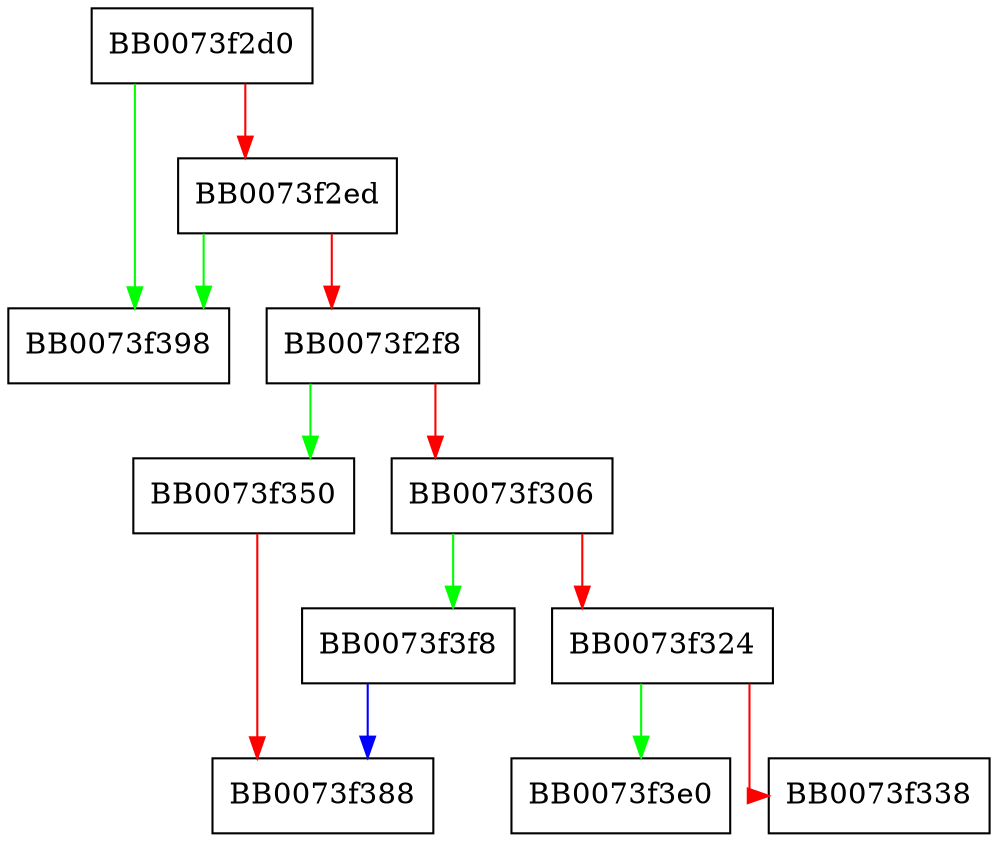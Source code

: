 digraph ossl_dsa_check_params {
  node [shape="box"];
  graph [splines=ortho];
  BB0073f2d0 -> BB0073f398 [color="green"];
  BB0073f2d0 -> BB0073f2ed [color="red"];
  BB0073f2ed -> BB0073f398 [color="green"];
  BB0073f2ed -> BB0073f2f8 [color="red"];
  BB0073f2f8 -> BB0073f350 [color="green"];
  BB0073f2f8 -> BB0073f306 [color="red"];
  BB0073f306 -> BB0073f3f8 [color="green"];
  BB0073f306 -> BB0073f324 [color="red"];
  BB0073f324 -> BB0073f3e0 [color="green"];
  BB0073f324 -> BB0073f338 [color="red"];
  BB0073f350 -> BB0073f388 [color="red"];
  BB0073f3f8 -> BB0073f388 [color="blue"];
}